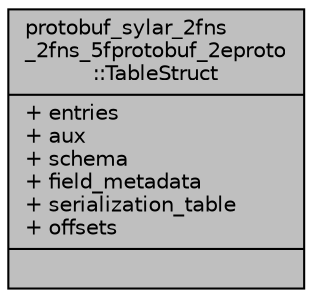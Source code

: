 digraph "protobuf_sylar_2fns_2fns_5fprotobuf_2eproto::TableStruct"
{
 // LATEX_PDF_SIZE
  edge [fontname="Helvetica",fontsize="10",labelfontname="Helvetica",labelfontsize="10"];
  node [fontname="Helvetica",fontsize="10",shape=record];
  Node1 [label="{protobuf_sylar_2fns\l_2fns_5fprotobuf_2eproto\l::TableStruct\n|+ entries\l+ aux\l+ schema\l+ field_metadata\l+ serialization_table\l+ offsets\l|}",height=0.2,width=0.4,color="black", fillcolor="grey75", style="filled", fontcolor="black",tooltip=" "];
}
